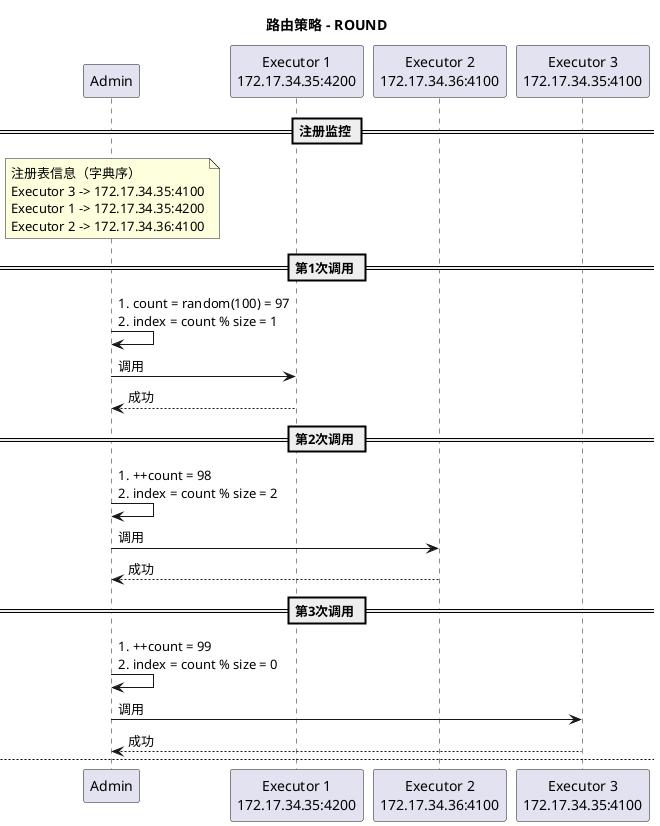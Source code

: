@startuml
title 路由策略 - ROUND

participant a as "Admin" order 10
participant e1 as "Executor 1\n172.17.34.35:4200" order 20
participant e2 as "Executor 2\n172.17.34.36:4100" order 30
participant e3 as "Executor 3\n172.17.34.35:4100" order 40

== 注册监控 ==
note over a
    注册表信息（字典序）
    Executor 3 -> 172.17.34.35:4100
    Executor 1 -> 172.17.34.35:4200
    Executor 2 -> 172.17.34.36:4100
end note

== 第1次调用 ==
a -> a : \
1. count = random(100) = 97\n\
2. index = count % size = 1
a -> e1 : 调用
a <-- e1 : 成功

== 第2次调用 ==
a -> a : \
1. ++count = 98\n\
2. index = count % size = 2
a -> e2 : 调用
a <-- e2 : 成功

== 第3次调用 ==
a -> a : \
1. ++count = 99\n\
2. index = count % size = 0
a -> e3 : 调用
a <-- e3 : 成功

newpage

== 重置计数，非严格ROUND ==
note over a
    时机
    1. Admin刚启动
    2. Executor第一次加入
    3. 计数 > 1,000,000
    4. 每隔24小时
end note
@enduml